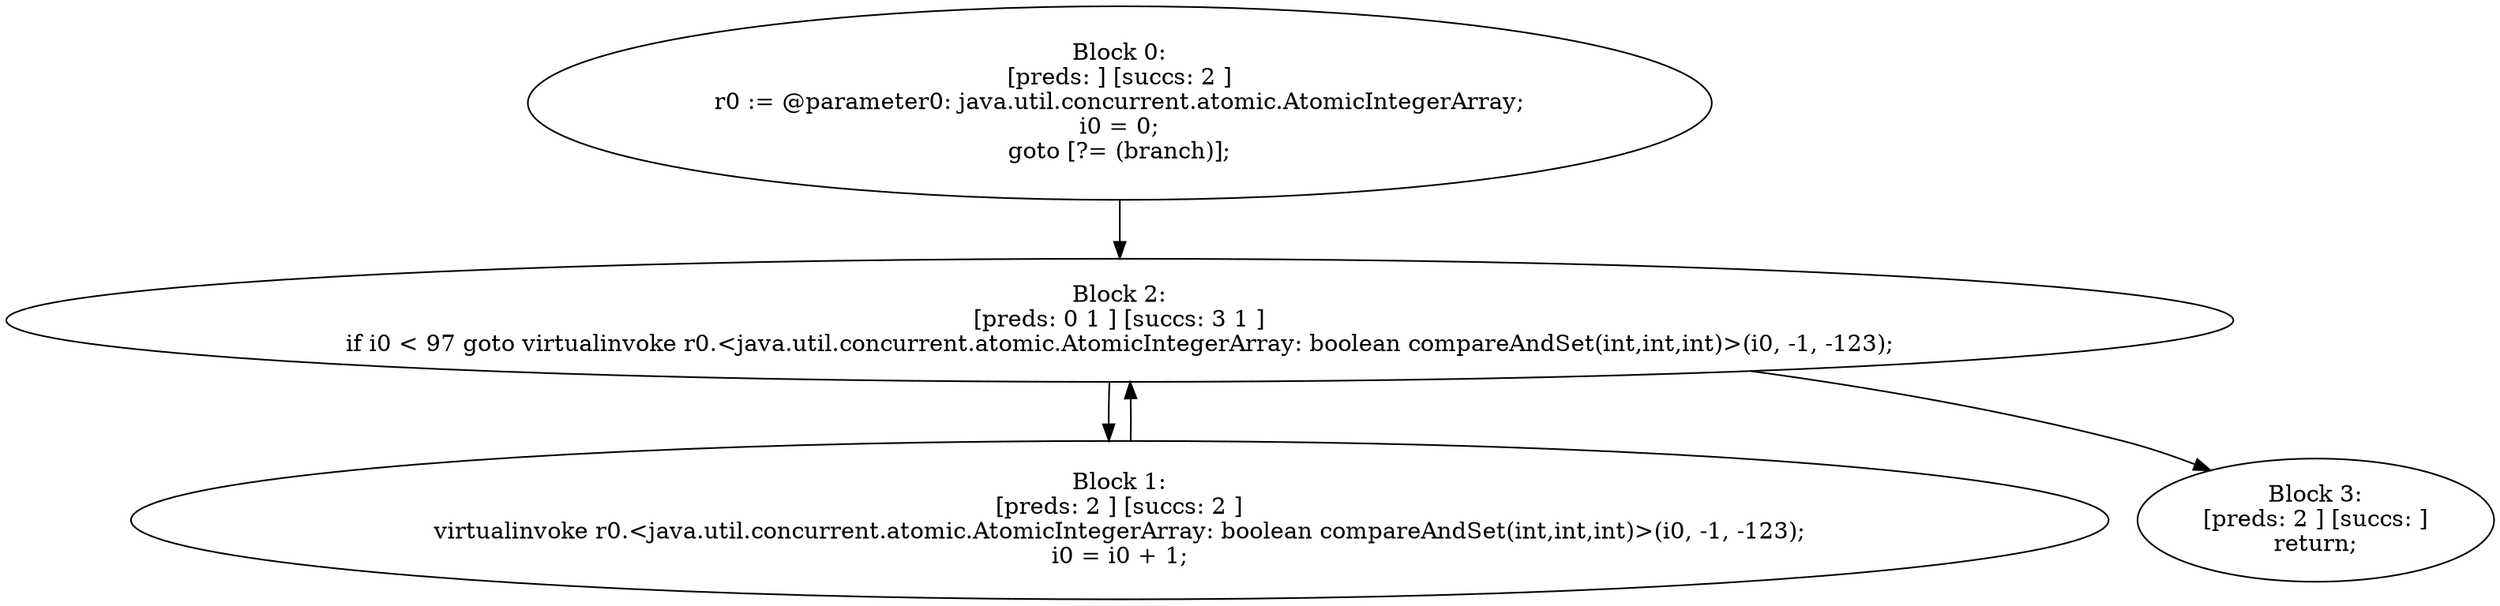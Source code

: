 digraph "unitGraph" {
    "Block 0:
[preds: ] [succs: 2 ]
r0 := @parameter0: java.util.concurrent.atomic.AtomicIntegerArray;
i0 = 0;
goto [?= (branch)];
"
    "Block 1:
[preds: 2 ] [succs: 2 ]
virtualinvoke r0.<java.util.concurrent.atomic.AtomicIntegerArray: boolean compareAndSet(int,int,int)>(i0, -1, -123);
i0 = i0 + 1;
"
    "Block 2:
[preds: 0 1 ] [succs: 3 1 ]
if i0 < 97 goto virtualinvoke r0.<java.util.concurrent.atomic.AtomicIntegerArray: boolean compareAndSet(int,int,int)>(i0, -1, -123);
"
    "Block 3:
[preds: 2 ] [succs: ]
return;
"
    "Block 0:
[preds: ] [succs: 2 ]
r0 := @parameter0: java.util.concurrent.atomic.AtomicIntegerArray;
i0 = 0;
goto [?= (branch)];
"->"Block 2:
[preds: 0 1 ] [succs: 3 1 ]
if i0 < 97 goto virtualinvoke r0.<java.util.concurrent.atomic.AtomicIntegerArray: boolean compareAndSet(int,int,int)>(i0, -1, -123);
";
    "Block 1:
[preds: 2 ] [succs: 2 ]
virtualinvoke r0.<java.util.concurrent.atomic.AtomicIntegerArray: boolean compareAndSet(int,int,int)>(i0, -1, -123);
i0 = i0 + 1;
"->"Block 2:
[preds: 0 1 ] [succs: 3 1 ]
if i0 < 97 goto virtualinvoke r0.<java.util.concurrent.atomic.AtomicIntegerArray: boolean compareAndSet(int,int,int)>(i0, -1, -123);
";
    "Block 2:
[preds: 0 1 ] [succs: 3 1 ]
if i0 < 97 goto virtualinvoke r0.<java.util.concurrent.atomic.AtomicIntegerArray: boolean compareAndSet(int,int,int)>(i0, -1, -123);
"->"Block 3:
[preds: 2 ] [succs: ]
return;
";
    "Block 2:
[preds: 0 1 ] [succs: 3 1 ]
if i0 < 97 goto virtualinvoke r0.<java.util.concurrent.atomic.AtomicIntegerArray: boolean compareAndSet(int,int,int)>(i0, -1, -123);
"->"Block 1:
[preds: 2 ] [succs: 2 ]
virtualinvoke r0.<java.util.concurrent.atomic.AtomicIntegerArray: boolean compareAndSet(int,int,int)>(i0, -1, -123);
i0 = i0 + 1;
";
}
